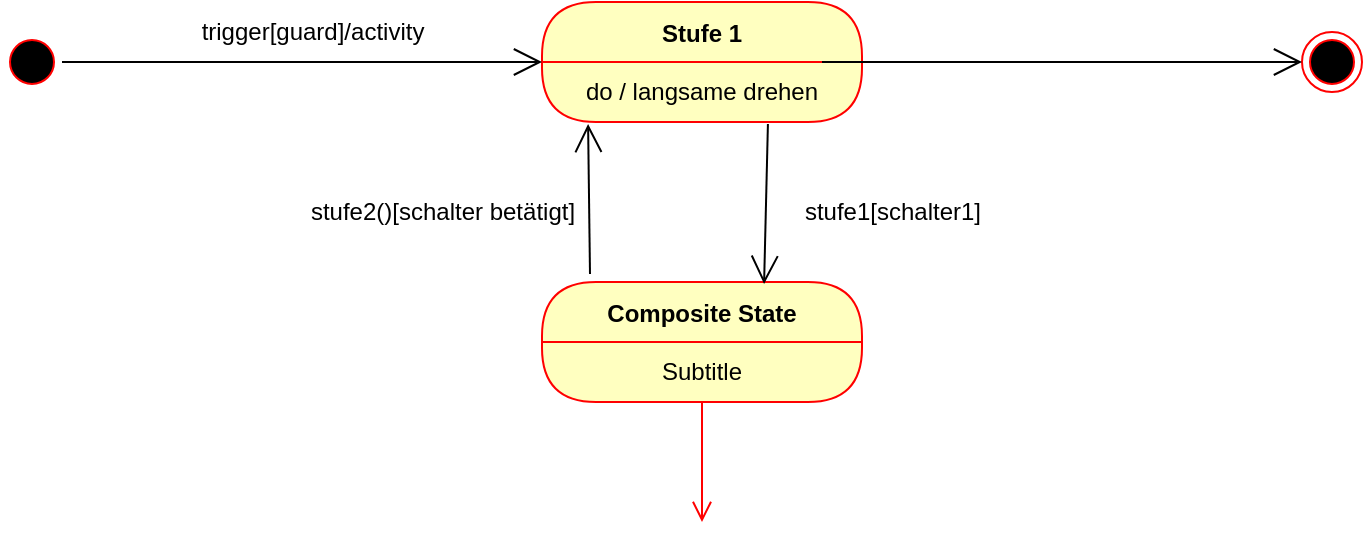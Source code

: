 <mxfile>
    <diagram id="98ILmF06nyfyehlRfnuo" name="Seite-1">
        <mxGraphModel dx="1086" dy="674" grid="1" gridSize="10" guides="1" tooltips="1" connect="1" arrows="1" fold="1" page="1" pageScale="1" pageWidth="827" pageHeight="1169" math="0" shadow="0">
            <root>
                <mxCell id="0"/>
                <mxCell id="1" parent="0"/>
                <mxCell id="2" value="Stufe 1" style="swimlane;fontStyle=1;align=center;verticalAlign=middle;childLayout=stackLayout;horizontal=1;startSize=30;horizontalStack=0;resizeParent=0;resizeLast=1;container=0;fontColor=#000000;collapsible=0;rounded=1;arcSize=30;strokeColor=#ff0000;fillColor=#ffffc0;swimlaneFillColor=#ffffc0;dropTarget=0;" vertex="1" parent="1">
                    <mxGeometry x="320" y="40" width="160" height="60" as="geometry"/>
                </mxCell>
                <mxCell id="3" value="do / langsame drehen" style="text;html=1;strokeColor=none;fillColor=none;align=center;verticalAlign=middle;spacingLeft=4;spacingRight=4;whiteSpace=wrap;overflow=hidden;rotatable=0;fontColor=#000000;" vertex="1" parent="2">
                    <mxGeometry y="30" width="160" height="30" as="geometry"/>
                </mxCell>
                <mxCell id="5" value="Composite State" style="swimlane;fontStyle=1;align=center;verticalAlign=middle;childLayout=stackLayout;horizontal=1;startSize=30;horizontalStack=0;resizeParent=0;resizeLast=1;container=0;fontColor=#000000;collapsible=0;rounded=1;arcSize=30;strokeColor=#ff0000;fillColor=#ffffc0;swimlaneFillColor=#ffffc0;dropTarget=0;" vertex="1" parent="1">
                    <mxGeometry x="320" y="180" width="160" height="60" as="geometry"/>
                </mxCell>
                <mxCell id="6" value="Subtitle" style="text;html=1;strokeColor=none;fillColor=none;align=center;verticalAlign=middle;spacingLeft=4;spacingRight=4;whiteSpace=wrap;overflow=hidden;rotatable=0;fontColor=#000000;" vertex="1" parent="5">
                    <mxGeometry y="30" width="160" height="30" as="geometry"/>
                </mxCell>
                <mxCell id="7" value="" style="edgeStyle=orthogonalEdgeStyle;html=1;verticalAlign=bottom;endArrow=open;endSize=8;strokeColor=#ff0000;" edge="1" source="5" parent="1">
                    <mxGeometry relative="1" as="geometry">
                        <mxPoint x="400" y="300" as="targetPoint"/>
                    </mxGeometry>
                </mxCell>
                <mxCell id="9" value="" style="ellipse;html=1;shape=startState;fillColor=#000000;strokeColor=#ff0000;" vertex="1" parent="1">
                    <mxGeometry x="50" y="55" width="30" height="30" as="geometry"/>
                </mxCell>
                <mxCell id="11" value="" style="ellipse;html=1;shape=endState;fillColor=#000000;strokeColor=#ff0000;" vertex="1" parent="1">
                    <mxGeometry x="700" y="55" width="30" height="30" as="geometry"/>
                </mxCell>
                <mxCell id="12" value="" style="endArrow=open;endFill=1;endSize=12;html=1;entryX=0;entryY=0.5;entryDx=0;entryDy=0;exitX=1;exitY=0.5;exitDx=0;exitDy=0;" edge="1" parent="1" source="9" target="2">
                    <mxGeometry width="160" relative="1" as="geometry">
                        <mxPoint x="70" y="64.5" as="sourcePoint"/>
                        <mxPoint x="230" y="64.5" as="targetPoint"/>
                        <Array as="points"/>
                    </mxGeometry>
                </mxCell>
                <mxCell id="13" value="trigger[guard]/activity" style="text;html=1;align=center;verticalAlign=middle;resizable=0;points=[];autosize=1;strokeColor=none;fillColor=none;" vertex="1" parent="1">
                    <mxGeometry x="140" y="40" width="130" height="30" as="geometry"/>
                </mxCell>
                <mxCell id="14" value="" style="endArrow=open;endFill=1;endSize=12;html=1;entryX=0;entryY=0.5;entryDx=0;entryDy=0;exitX=1;exitY=0.5;exitDx=0;exitDy=0;" edge="1" parent="1">
                    <mxGeometry width="160" relative="1" as="geometry">
                        <mxPoint x="460" y="70" as="sourcePoint"/>
                        <mxPoint x="700" y="70" as="targetPoint"/>
                        <Array as="points"/>
                    </mxGeometry>
                </mxCell>
                <mxCell id="15" value="stufe1[schalter1]" style="text;html=1;align=center;verticalAlign=middle;resizable=0;points=[];autosize=1;strokeColor=none;fillColor=none;" vertex="1" parent="1">
                    <mxGeometry x="440" y="130" width="110" height="30" as="geometry"/>
                </mxCell>
                <mxCell id="18" value="" style="endArrow=open;endFill=1;endSize=12;html=1;entryX=0.694;entryY=0.017;entryDx=0;entryDy=0;exitX=0.706;exitY=1.033;exitDx=0;exitDy=0;entryPerimeter=0;exitPerimeter=0;" edge="1" parent="1" source="3" target="5">
                    <mxGeometry width="160" relative="1" as="geometry">
                        <mxPoint x="390" y="100" as="sourcePoint"/>
                        <mxPoint x="630" y="100" as="targetPoint"/>
                        <Array as="points"/>
                    </mxGeometry>
                </mxCell>
                <mxCell id="19" value="" style="endArrow=open;endFill=1;endSize=12;html=1;entryX=0.144;entryY=1.033;entryDx=0;entryDy=0;exitX=0.15;exitY=-0.067;exitDx=0;exitDy=0;entryPerimeter=0;exitPerimeter=0;" edge="1" parent="1" source="5" target="3">
                    <mxGeometry width="160" relative="1" as="geometry">
                        <mxPoint x="442.96" y="110.99" as="sourcePoint"/>
                        <mxPoint x="441.04" y="191.02" as="targetPoint"/>
                        <Array as="points"/>
                    </mxGeometry>
                </mxCell>
                <mxCell id="20" value="stufe2()[schalter betätigt]" style="text;html=1;align=center;verticalAlign=middle;resizable=0;points=[];autosize=1;strokeColor=none;fillColor=none;" vertex="1" parent="1">
                    <mxGeometry x="190" y="130" width="160" height="30" as="geometry"/>
                </mxCell>
            </root>
        </mxGraphModel>
    </diagram>
</mxfile>